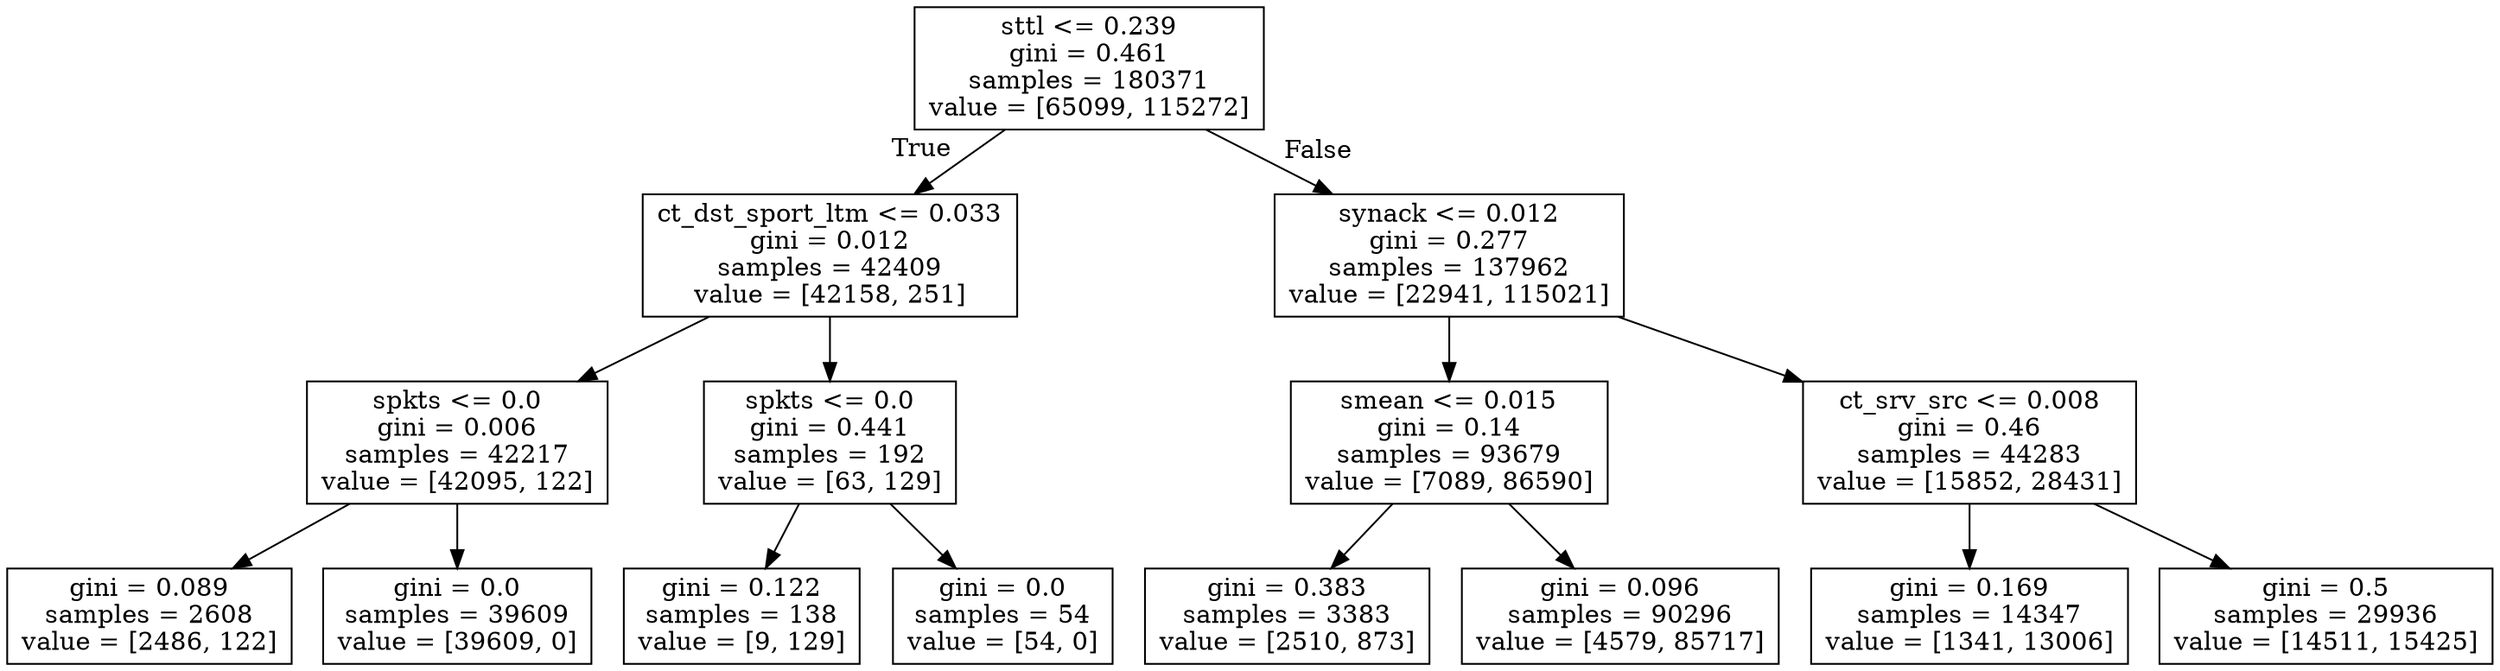 digraph Tree {
node [shape=box] ;
0 [label="sttl <= 0.239\ngini = 0.461\nsamples = 180371\nvalue = [65099, 115272]"] ;
1 [label="ct_dst_sport_ltm <= 0.033\ngini = 0.012\nsamples = 42409\nvalue = [42158, 251]"] ;
0 -> 1 [labeldistance=2.5, labelangle=45, headlabel="True"] ;
2 [label="spkts <= 0.0\ngini = 0.006\nsamples = 42217\nvalue = [42095, 122]"] ;
1 -> 2 ;
3 [label="gini = 0.089\nsamples = 2608\nvalue = [2486, 122]"] ;
2 -> 3 ;
4 [label="gini = 0.0\nsamples = 39609\nvalue = [39609, 0]"] ;
2 -> 4 ;
5 [label="spkts <= 0.0\ngini = 0.441\nsamples = 192\nvalue = [63, 129]"] ;
1 -> 5 ;
6 [label="gini = 0.122\nsamples = 138\nvalue = [9, 129]"] ;
5 -> 6 ;
7 [label="gini = 0.0\nsamples = 54\nvalue = [54, 0]"] ;
5 -> 7 ;
8 [label="synack <= 0.012\ngini = 0.277\nsamples = 137962\nvalue = [22941, 115021]"] ;
0 -> 8 [labeldistance=2.5, labelangle=-45, headlabel="False"] ;
9 [label="smean <= 0.015\ngini = 0.14\nsamples = 93679\nvalue = [7089, 86590]"] ;
8 -> 9 ;
10 [label="gini = 0.383\nsamples = 3383\nvalue = [2510, 873]"] ;
9 -> 10 ;
11 [label="gini = 0.096\nsamples = 90296\nvalue = [4579, 85717]"] ;
9 -> 11 ;
12 [label="ct_srv_src <= 0.008\ngini = 0.46\nsamples = 44283\nvalue = [15852, 28431]"] ;
8 -> 12 ;
13 [label="gini = 0.169\nsamples = 14347\nvalue = [1341, 13006]"] ;
12 -> 13 ;
14 [label="gini = 0.5\nsamples = 29936\nvalue = [14511, 15425]"] ;
12 -> 14 ;
}